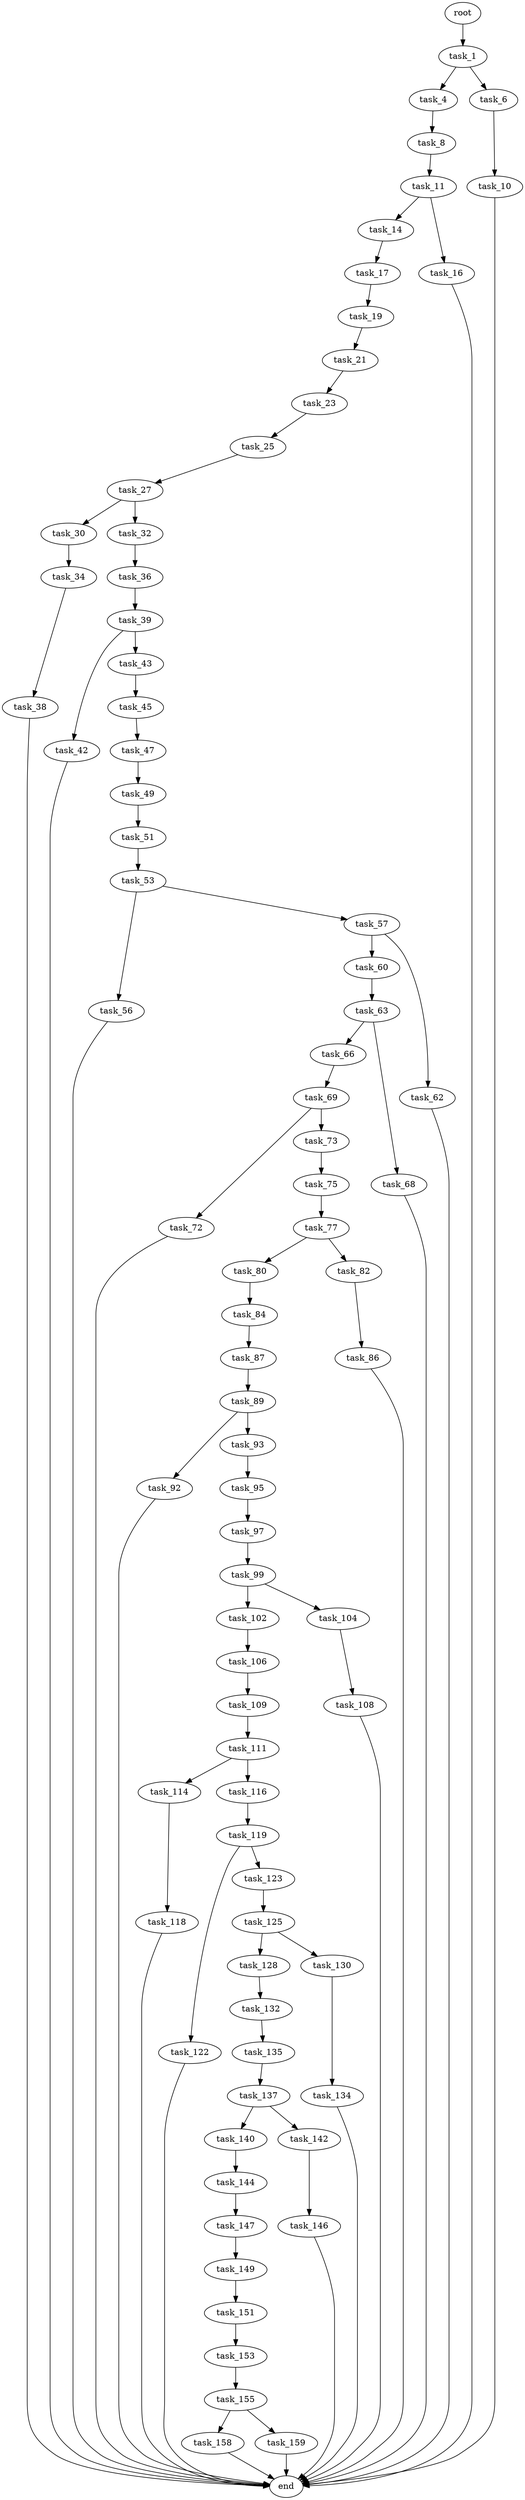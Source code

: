 digraph G {
  root [size="0.000000"];
  task_1 [size="8589934592.000000"];
  task_4 [size="111835107548.000000"];
  task_6 [size="1422917173.000000"];
  task_8 [size="260303383246.000000"];
  task_10 [size="223851191445.000000"];
  task_11 [size="4265083713.000000"];
  end [size="0.000000"];
  task_14 [size="549755813888.000000"];
  task_16 [size="888233968.000000"];
  task_17 [size="1047307530.000000"];
  task_19 [size="1138395712427.000000"];
  task_21 [size="68719476736.000000"];
  task_23 [size="11192196861.000000"];
  task_25 [size="549755813888.000000"];
  task_27 [size="196567770772.000000"];
  task_30 [size="47203313589.000000"];
  task_32 [size="68719476736.000000"];
  task_34 [size="505610575392.000000"];
  task_36 [size="68719476736.000000"];
  task_38 [size="134217728000.000000"];
  task_39 [size="8589934592.000000"];
  task_42 [size="782757789696.000000"];
  task_43 [size="28991029248.000000"];
  task_45 [size="549755813888.000000"];
  task_47 [size="30697704825.000000"];
  task_49 [size="86222829727.000000"];
  task_51 [size="782757789696.000000"];
  task_53 [size="4586918074.000000"];
  task_56 [size="231928233984.000000"];
  task_57 [size="733536727699.000000"];
  task_60 [size="3184276299.000000"];
  task_62 [size="18625901203.000000"];
  task_63 [size="1073741824000.000000"];
  task_66 [size="73576991429.000000"];
  task_68 [size="231928233984.000000"];
  task_69 [size="31524716479.000000"];
  task_72 [size="494578692.000000"];
  task_73 [size="1073741824000.000000"];
  task_75 [size="231928233984.000000"];
  task_77 [size="607774267615.000000"];
  task_80 [size="745440864.000000"];
  task_82 [size="7348959563.000000"];
  task_84 [size="612626644449.000000"];
  task_86 [size="45413655889.000000"];
  task_87 [size="196500416388.000000"];
  task_89 [size="266196003225.000000"];
  task_92 [size="484441195966.000000"];
  task_93 [size="5573448209.000000"];
  task_95 [size="28991029248.000000"];
  task_97 [size="4460049723.000000"];
  task_99 [size="8589934592.000000"];
  task_102 [size="102491867491.000000"];
  task_104 [size="1073741824000.000000"];
  task_106 [size="368293445632.000000"];
  task_108 [size="549755813888.000000"];
  task_109 [size="1216306703505.000000"];
  task_111 [size="8589934592.000000"];
  task_114 [size="1151168983.000000"];
  task_116 [size="368293445632.000000"];
  task_118 [size="231928233984.000000"];
  task_119 [size="8950590454.000000"];
  task_122 [size="32962130081.000000"];
  task_123 [size="782757789696.000000"];
  task_125 [size="2365286880.000000"];
  task_128 [size="12034452652.000000"];
  task_130 [size="16569616467.000000"];
  task_132 [size="243922315139.000000"];
  task_134 [size="35250440846.000000"];
  task_135 [size="231928233984.000000"];
  task_137 [size="1073741824000.000000"];
  task_140 [size="27888662988.000000"];
  task_142 [size="1838449626.000000"];
  task_144 [size="8589934592.000000"];
  task_146 [size="447456537268.000000"];
  task_147 [size="33379180440.000000"];
  task_149 [size="782757789696.000000"];
  task_151 [size="985077667.000000"];
  task_153 [size="19249249237.000000"];
  task_155 [size="990241793.000000"];
  task_158 [size="1073741824000.000000"];
  task_159 [size="537140592820.000000"];

  root -> task_1 [size="1.000000"];
  task_1 -> task_4 [size="33554432.000000"];
  task_1 -> task_6 [size="33554432.000000"];
  task_4 -> task_8 [size="301989888.000000"];
  task_6 -> task_10 [size="33554432.000000"];
  task_8 -> task_11 [size="679477248.000000"];
  task_10 -> end [size="1.000000"];
  task_11 -> task_14 [size="75497472.000000"];
  task_11 -> task_16 [size="75497472.000000"];
  task_14 -> task_17 [size="536870912.000000"];
  task_16 -> end [size="1.000000"];
  task_17 -> task_19 [size="75497472.000000"];
  task_19 -> task_21 [size="679477248.000000"];
  task_21 -> task_23 [size="134217728.000000"];
  task_23 -> task_25 [size="209715200.000000"];
  task_25 -> task_27 [size="536870912.000000"];
  task_27 -> task_30 [size="411041792.000000"];
  task_27 -> task_32 [size="411041792.000000"];
  task_30 -> task_34 [size="75497472.000000"];
  task_32 -> task_36 [size="134217728.000000"];
  task_34 -> task_38 [size="536870912.000000"];
  task_36 -> task_39 [size="134217728.000000"];
  task_38 -> end [size="1.000000"];
  task_39 -> task_42 [size="33554432.000000"];
  task_39 -> task_43 [size="33554432.000000"];
  task_42 -> end [size="1.000000"];
  task_43 -> task_45 [size="75497472.000000"];
  task_45 -> task_47 [size="536870912.000000"];
  task_47 -> task_49 [size="679477248.000000"];
  task_49 -> task_51 [size="75497472.000000"];
  task_51 -> task_53 [size="679477248.000000"];
  task_53 -> task_56 [size="536870912.000000"];
  task_53 -> task_57 [size="536870912.000000"];
  task_56 -> end [size="1.000000"];
  task_57 -> task_60 [size="679477248.000000"];
  task_57 -> task_62 [size="679477248.000000"];
  task_60 -> task_63 [size="134217728.000000"];
  task_62 -> end [size="1.000000"];
  task_63 -> task_66 [size="838860800.000000"];
  task_63 -> task_68 [size="838860800.000000"];
  task_66 -> task_69 [size="75497472.000000"];
  task_68 -> end [size="1.000000"];
  task_69 -> task_72 [size="33554432.000000"];
  task_69 -> task_73 [size="33554432.000000"];
  task_72 -> end [size="1.000000"];
  task_73 -> task_75 [size="838860800.000000"];
  task_75 -> task_77 [size="301989888.000000"];
  task_77 -> task_80 [size="679477248.000000"];
  task_77 -> task_82 [size="679477248.000000"];
  task_80 -> task_84 [size="75497472.000000"];
  task_82 -> task_86 [size="679477248.000000"];
  task_84 -> task_87 [size="411041792.000000"];
  task_86 -> end [size="1.000000"];
  task_87 -> task_89 [size="134217728.000000"];
  task_89 -> task_92 [size="838860800.000000"];
  task_89 -> task_93 [size="838860800.000000"];
  task_92 -> end [size="1.000000"];
  task_93 -> task_95 [size="209715200.000000"];
  task_95 -> task_97 [size="75497472.000000"];
  task_97 -> task_99 [size="209715200.000000"];
  task_99 -> task_102 [size="33554432.000000"];
  task_99 -> task_104 [size="33554432.000000"];
  task_102 -> task_106 [size="75497472.000000"];
  task_104 -> task_108 [size="838860800.000000"];
  task_106 -> task_109 [size="411041792.000000"];
  task_108 -> end [size="1.000000"];
  task_109 -> task_111 [size="838860800.000000"];
  task_111 -> task_114 [size="33554432.000000"];
  task_111 -> task_116 [size="33554432.000000"];
  task_114 -> task_118 [size="33554432.000000"];
  task_116 -> task_119 [size="411041792.000000"];
  task_118 -> end [size="1.000000"];
  task_119 -> task_122 [size="209715200.000000"];
  task_119 -> task_123 [size="209715200.000000"];
  task_122 -> end [size="1.000000"];
  task_123 -> task_125 [size="679477248.000000"];
  task_125 -> task_128 [size="75497472.000000"];
  task_125 -> task_130 [size="75497472.000000"];
  task_128 -> task_132 [size="411041792.000000"];
  task_130 -> task_134 [size="411041792.000000"];
  task_132 -> task_135 [size="411041792.000000"];
  task_134 -> end [size="1.000000"];
  task_135 -> task_137 [size="301989888.000000"];
  task_137 -> task_140 [size="838860800.000000"];
  task_137 -> task_142 [size="838860800.000000"];
  task_140 -> task_144 [size="536870912.000000"];
  task_142 -> task_146 [size="33554432.000000"];
  task_144 -> task_147 [size="33554432.000000"];
  task_146 -> end [size="1.000000"];
  task_147 -> task_149 [size="536870912.000000"];
  task_149 -> task_151 [size="679477248.000000"];
  task_151 -> task_153 [size="33554432.000000"];
  task_153 -> task_155 [size="411041792.000000"];
  task_155 -> task_158 [size="33554432.000000"];
  task_155 -> task_159 [size="33554432.000000"];
  task_158 -> end [size="1.000000"];
  task_159 -> end [size="1.000000"];
}
